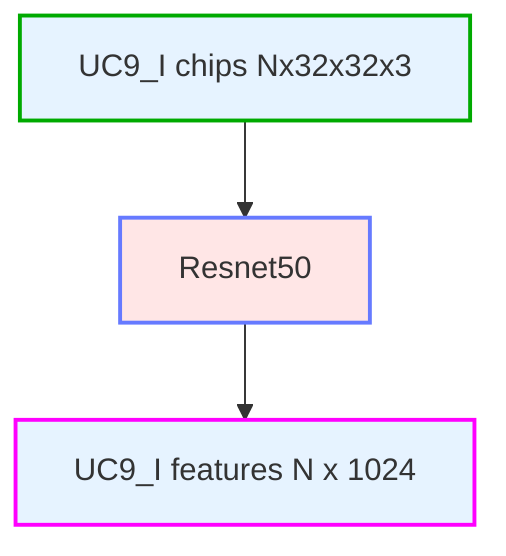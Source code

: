 %%{init: {'themeVariables': {'nodeTextColor':'#000'}}}%%
flowchart TD
    classDef data fill:#e6f3ff,stroke:#66b3ff,stroke-width:2px
    classDef op fill:#ffe6e6,stroke:#667aff,stroke-width:2px,shape:round-rect
    classDef inputData fill:#e6f3ff,stroke:#00AA00,stroke-width:2px
    classDef outputData fill:#e6f3ff,stroke:#FF00FF,stroke-width:2px
    classDef outputMetric fill:#e6f3ff,stroke:#FFFF00,stroke-width:2px

    data2["UC9_I chips Nx32x32x3"]:::inputData
    data2 --> op2["Resnet50"]:::op
    op2 --> data3["UC9_I features N x 1024"]:::outputData